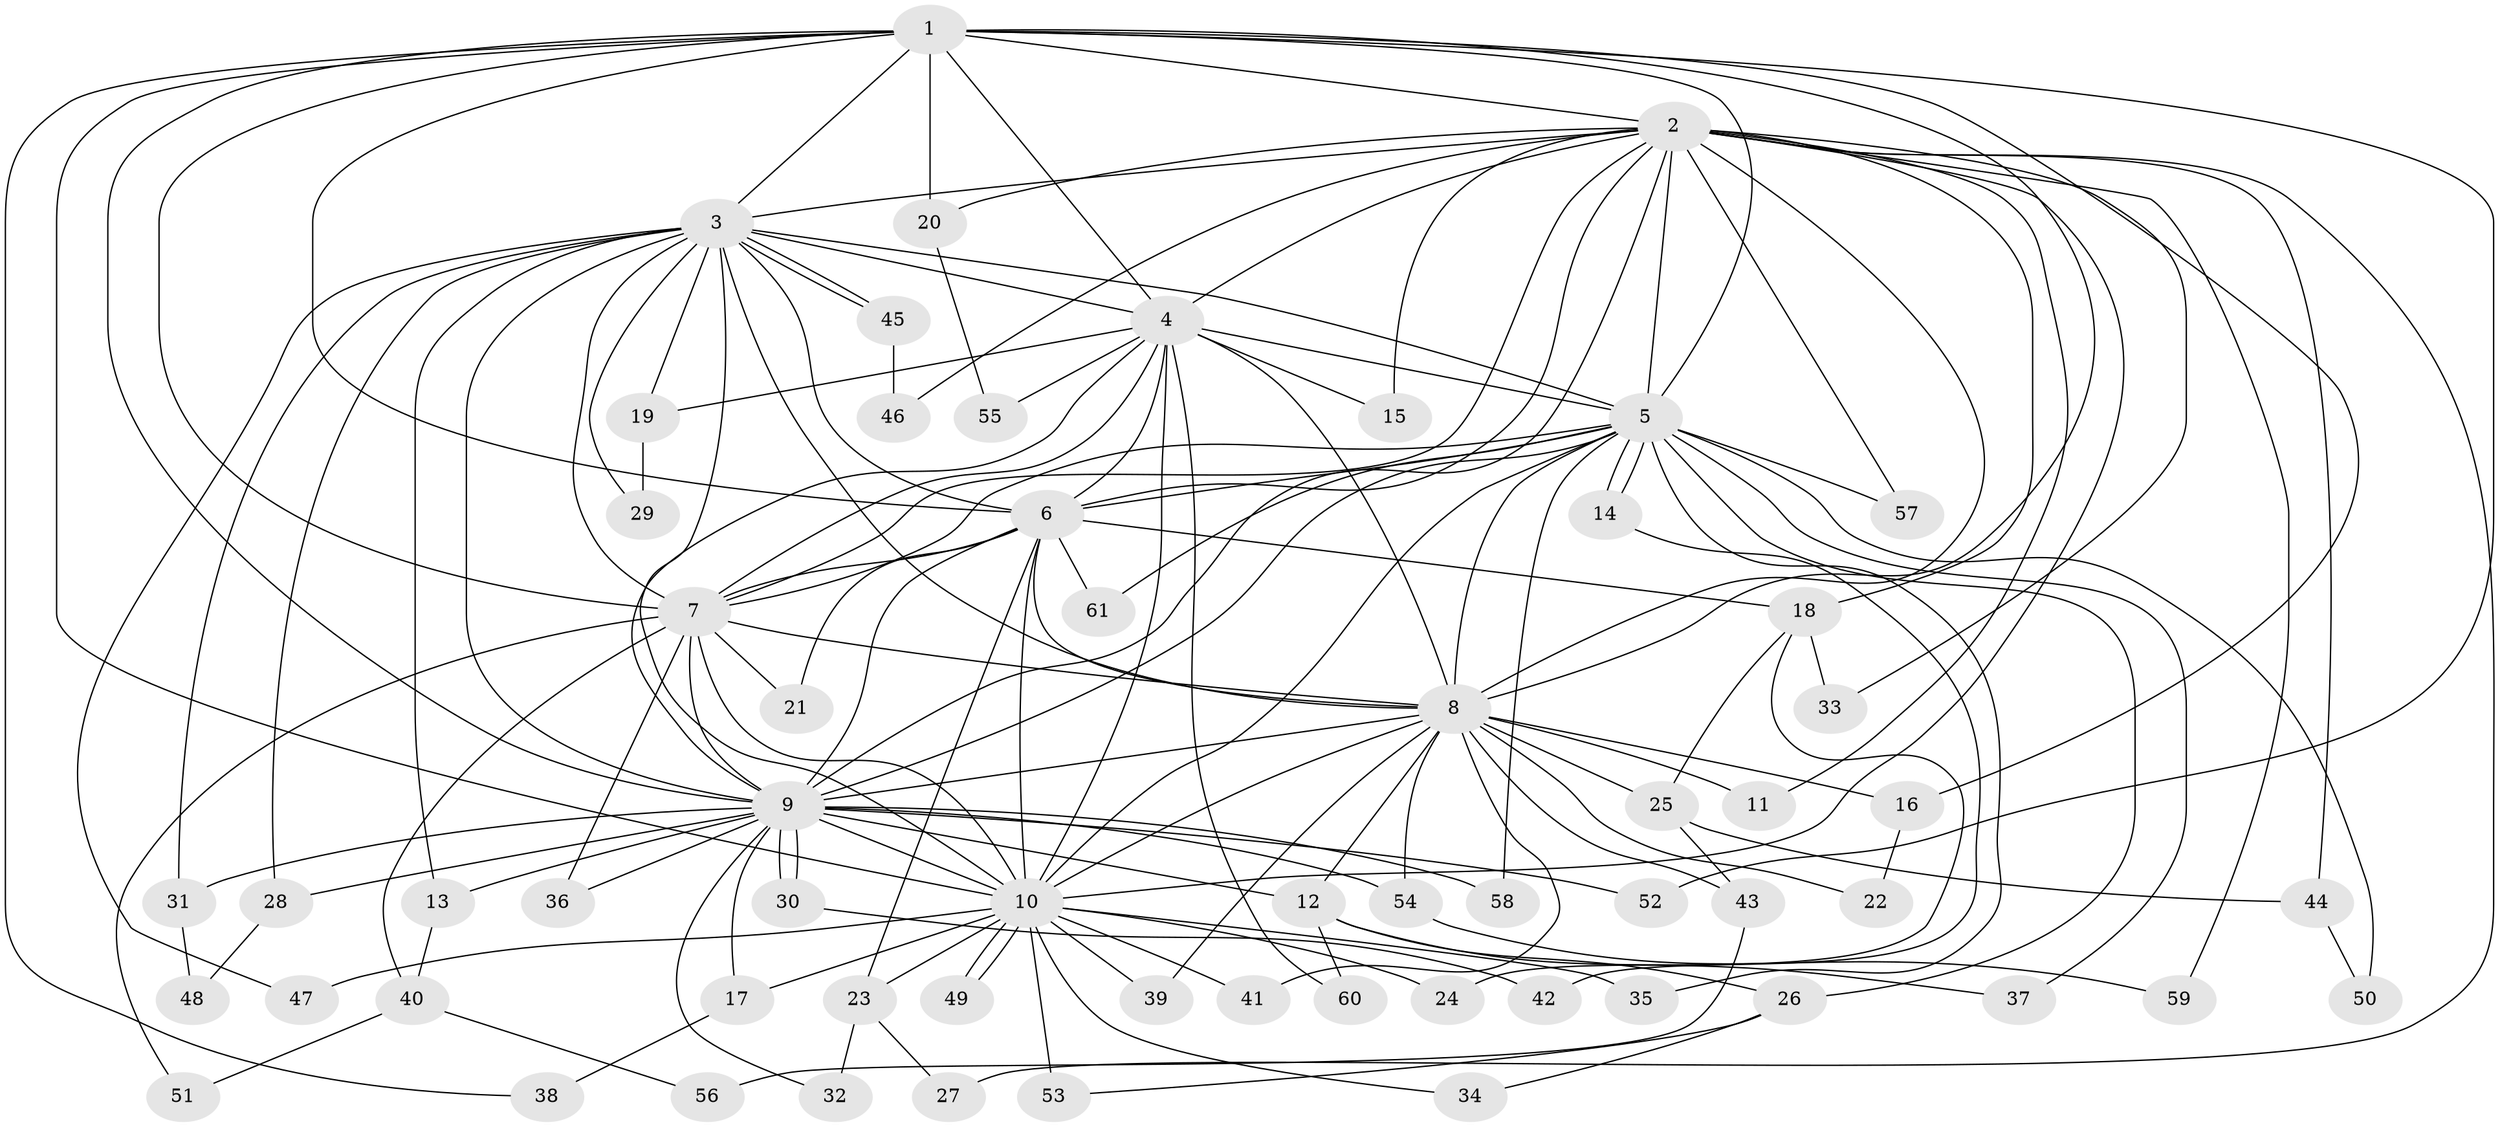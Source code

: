 // coarse degree distribution, {10: 0.06451612903225806, 16: 0.03225806451612903, 11: 0.06451612903225806, 15: 0.03225806451612903, 13: 0.03225806451612903, 14: 0.03225806451612903, 4: 0.06451612903225806, 5: 0.0967741935483871, 2: 0.3870967741935484, 3: 0.12903225806451613, 6: 0.03225806451612903, 1: 0.03225806451612903}
// Generated by graph-tools (version 1.1) at 2025/49/03/04/25 22:49:32]
// undirected, 61 vertices, 147 edges
graph export_dot {
  node [color=gray90,style=filled];
  1;
  2;
  3;
  4;
  5;
  6;
  7;
  8;
  9;
  10;
  11;
  12;
  13;
  14;
  15;
  16;
  17;
  18;
  19;
  20;
  21;
  22;
  23;
  24;
  25;
  26;
  27;
  28;
  29;
  30;
  31;
  32;
  33;
  34;
  35;
  36;
  37;
  38;
  39;
  40;
  41;
  42;
  43;
  44;
  45;
  46;
  47;
  48;
  49;
  50;
  51;
  52;
  53;
  54;
  55;
  56;
  57;
  58;
  59;
  60;
  61;
  1 -- 2;
  1 -- 3;
  1 -- 4;
  1 -- 5;
  1 -- 6;
  1 -- 7;
  1 -- 8;
  1 -- 9;
  1 -- 10;
  1 -- 16;
  1 -- 20;
  1 -- 38;
  1 -- 52;
  2 -- 3;
  2 -- 4;
  2 -- 5;
  2 -- 6;
  2 -- 7;
  2 -- 8;
  2 -- 9;
  2 -- 10;
  2 -- 11;
  2 -- 15;
  2 -- 18;
  2 -- 20;
  2 -- 27;
  2 -- 33;
  2 -- 44;
  2 -- 46;
  2 -- 57;
  2 -- 59;
  3 -- 4;
  3 -- 5;
  3 -- 6;
  3 -- 7;
  3 -- 8;
  3 -- 9;
  3 -- 10;
  3 -- 13;
  3 -- 19;
  3 -- 28;
  3 -- 29;
  3 -- 31;
  3 -- 45;
  3 -- 45;
  3 -- 47;
  4 -- 5;
  4 -- 6;
  4 -- 7;
  4 -- 8;
  4 -- 9;
  4 -- 10;
  4 -- 15;
  4 -- 19;
  4 -- 55;
  4 -- 60;
  5 -- 6;
  5 -- 7;
  5 -- 8;
  5 -- 9;
  5 -- 10;
  5 -- 14;
  5 -- 14;
  5 -- 26;
  5 -- 35;
  5 -- 37;
  5 -- 50;
  5 -- 57;
  5 -- 58;
  5 -- 61;
  6 -- 7;
  6 -- 8;
  6 -- 9;
  6 -- 10;
  6 -- 18;
  6 -- 21;
  6 -- 23;
  6 -- 61;
  7 -- 8;
  7 -- 9;
  7 -- 10;
  7 -- 21;
  7 -- 36;
  7 -- 40;
  7 -- 51;
  8 -- 9;
  8 -- 10;
  8 -- 11;
  8 -- 12;
  8 -- 16;
  8 -- 22;
  8 -- 25;
  8 -- 39;
  8 -- 41;
  8 -- 43;
  8 -- 54;
  9 -- 10;
  9 -- 12;
  9 -- 13;
  9 -- 17;
  9 -- 28;
  9 -- 30;
  9 -- 30;
  9 -- 31;
  9 -- 32;
  9 -- 36;
  9 -- 52;
  9 -- 54;
  9 -- 58;
  10 -- 17;
  10 -- 23;
  10 -- 24;
  10 -- 34;
  10 -- 35;
  10 -- 39;
  10 -- 41;
  10 -- 47;
  10 -- 49;
  10 -- 49;
  10 -- 53;
  12 -- 26;
  12 -- 37;
  12 -- 60;
  13 -- 40;
  14 -- 42;
  16 -- 22;
  17 -- 38;
  18 -- 24;
  18 -- 25;
  18 -- 33;
  19 -- 29;
  20 -- 55;
  23 -- 27;
  23 -- 32;
  25 -- 43;
  25 -- 44;
  26 -- 34;
  26 -- 53;
  28 -- 48;
  30 -- 42;
  31 -- 48;
  40 -- 51;
  40 -- 56;
  43 -- 56;
  44 -- 50;
  45 -- 46;
  54 -- 59;
}
